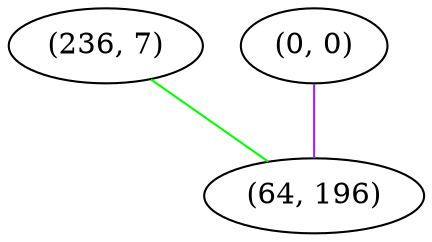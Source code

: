 graph "" {
"(236, 7)";
"(0, 0)";
"(64, 196)";
"(236, 7)" -- "(64, 196)"  [color=green, key=0, weight=2];
"(0, 0)" -- "(64, 196)"  [color=purple, key=0, weight=4];
}
